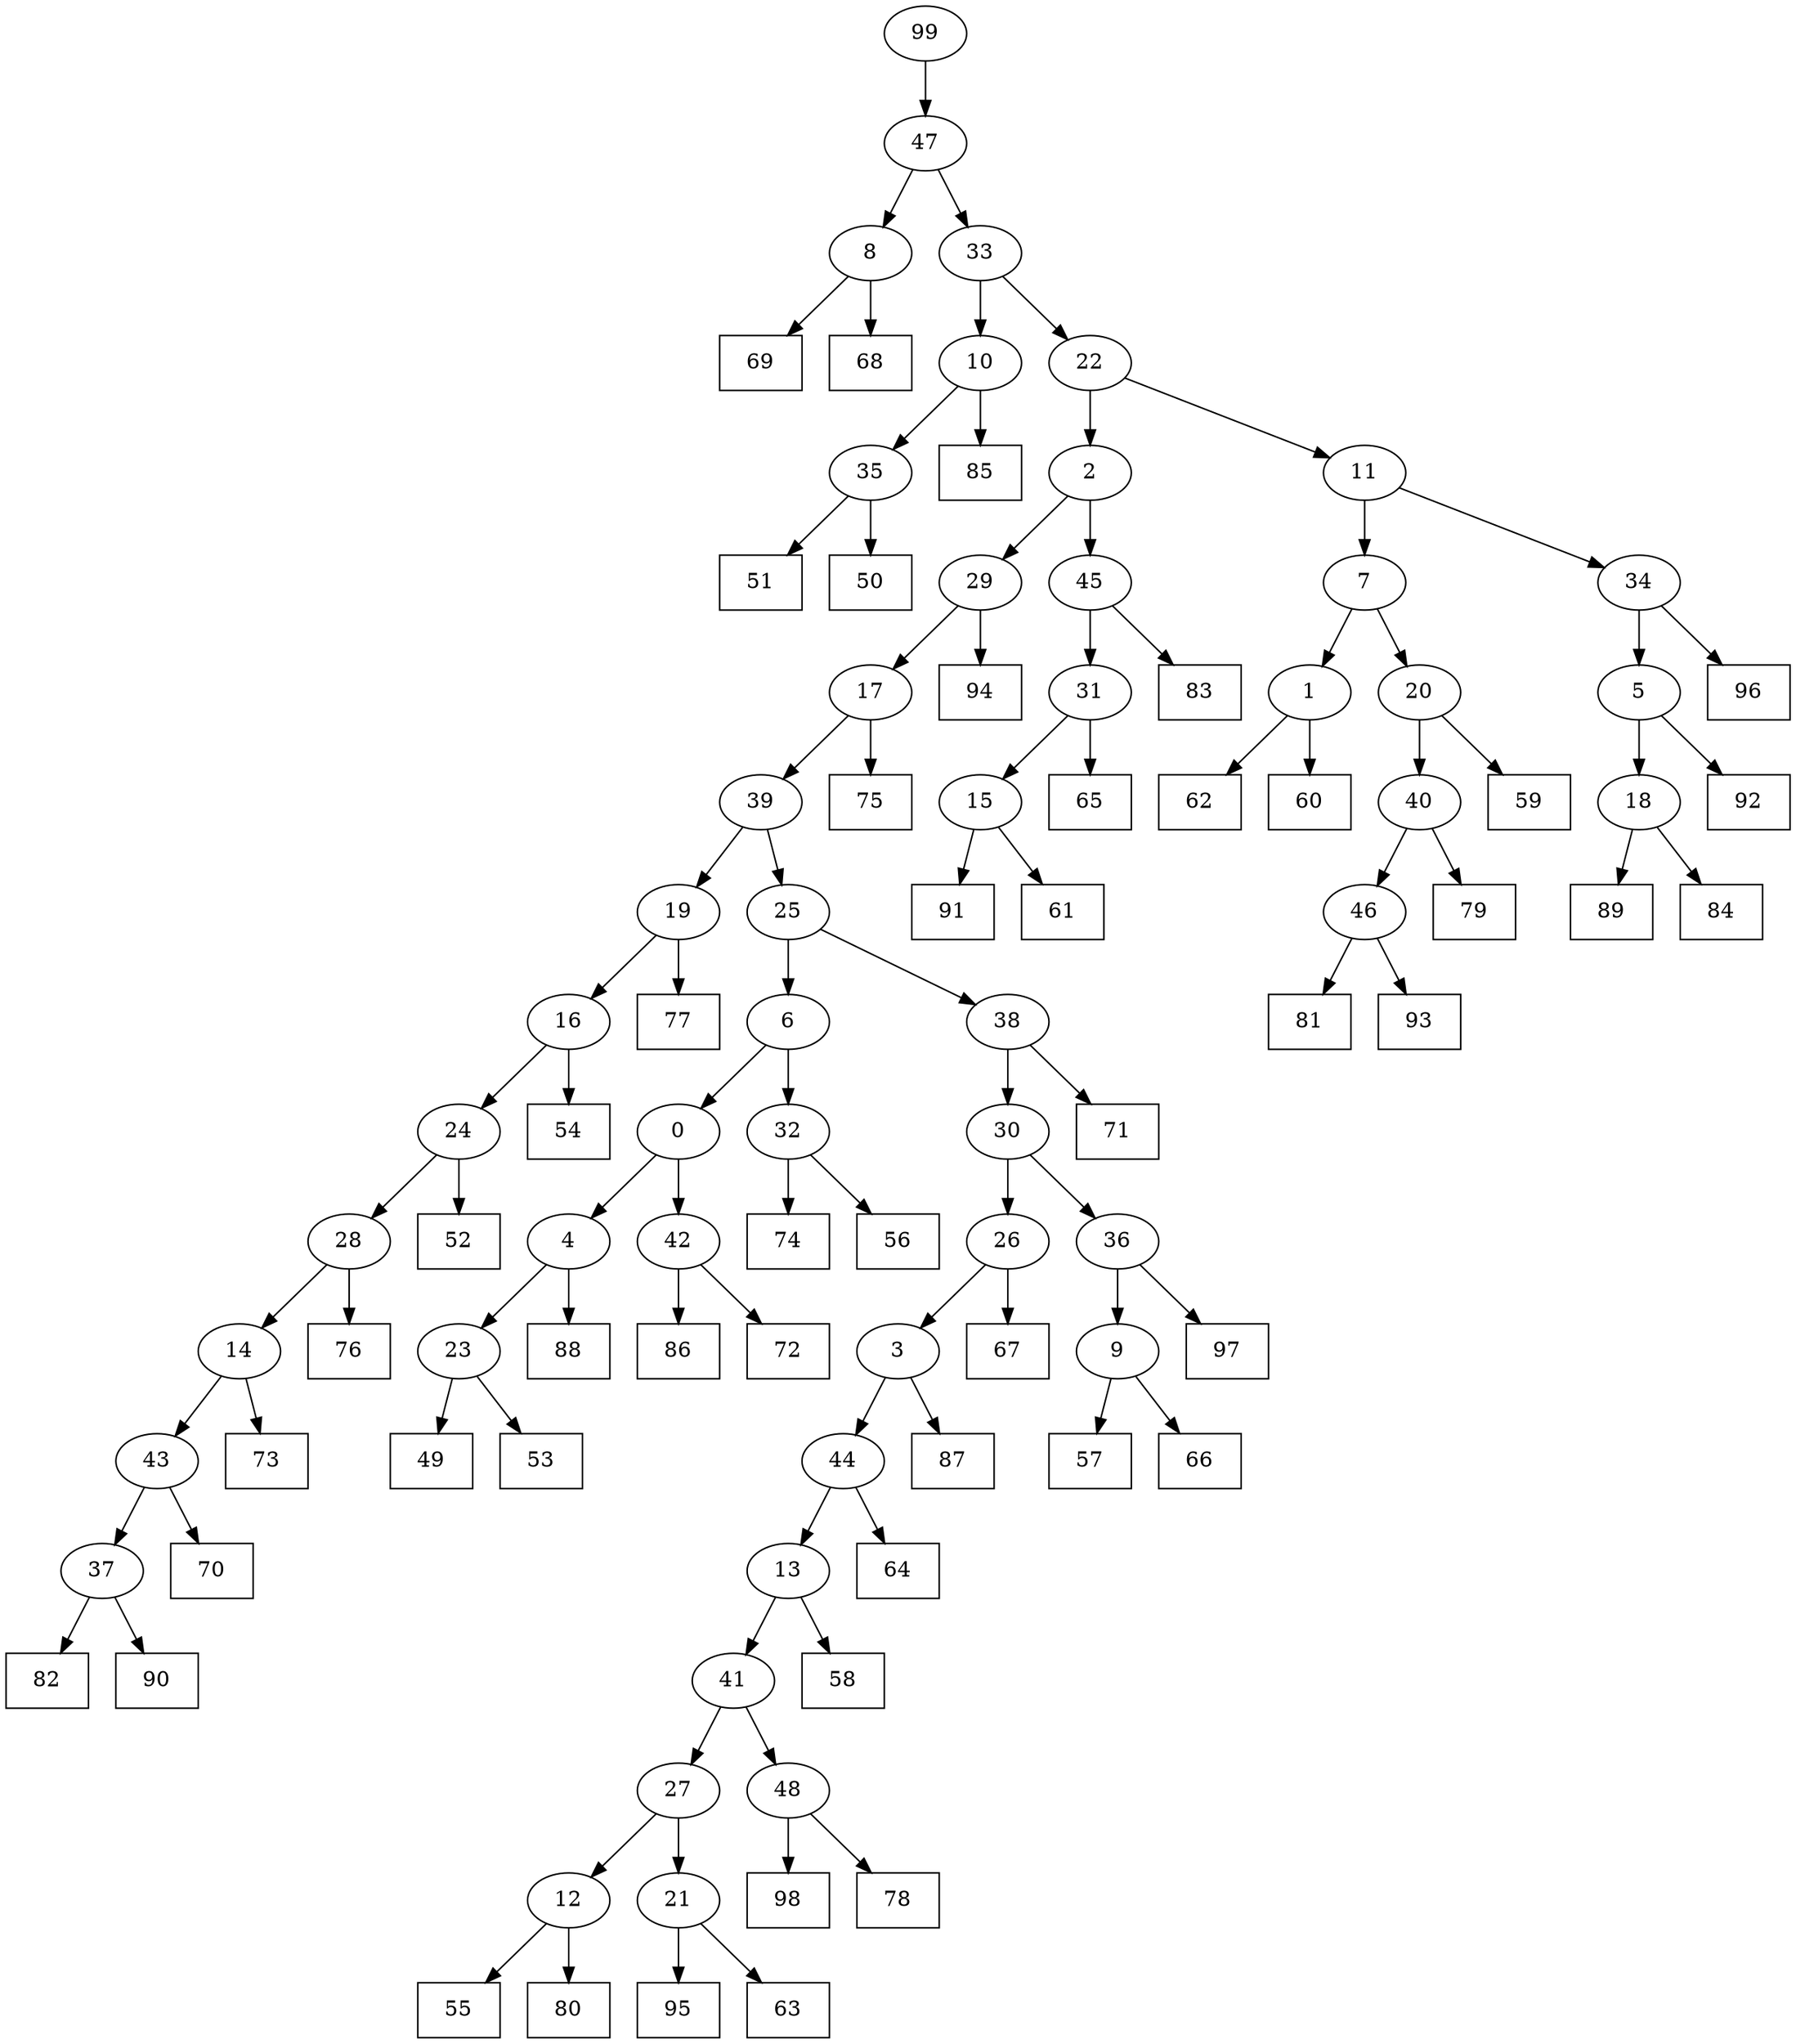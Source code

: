 digraph G {
0[label="0"];
1[label="1"];
2[label="2"];
3[label="3"];
4[label="4"];
5[label="5"];
6[label="6"];
7[label="7"];
8[label="8"];
9[label="9"];
10[label="10"];
11[label="11"];
12[label="12"];
13[label="13"];
14[label="14"];
15[label="15"];
16[label="16"];
17[label="17"];
18[label="18"];
19[label="19"];
20[label="20"];
21[label="21"];
22[label="22"];
23[label="23"];
24[label="24"];
25[label="25"];
26[label="26"];
27[label="27"];
28[label="28"];
29[label="29"];
30[label="30"];
31[label="31"];
32[label="32"];
33[label="33"];
34[label="34"];
35[label="35"];
36[label="36"];
37[label="37"];
38[label="38"];
39[label="39"];
40[label="40"];
41[label="41"];
42[label="42"];
43[label="43"];
44[label="44"];
45[label="45"];
46[label="46"];
47[label="47"];
48[label="48"];
49[shape=box,label="73"];
50[shape=box,label="58"];
51[shape=box,label="52"];
52[shape=box,label="57"];
53[shape=box,label="79"];
54[shape=box,label="71"];
55[shape=box,label="81"];
56[shape=box,label="51"];
57[shape=box,label="65"];
58[shape=box,label="98"];
59[shape=box,label="89"];
60[shape=box,label="62"];
61[shape=box,label="83"];
62[shape=box,label="69"];
63[shape=box,label="55"];
64[shape=box,label="67"];
65[shape=box,label="95"];
66[shape=box,label="50"];
67[shape=box,label="66"];
68[shape=box,label="93"];
69[shape=box,label="74"];
70[shape=box,label="87"];
71[shape=box,label="70"];
72[shape=box,label="49"];
73[shape=box,label="78"];
74[shape=box,label="76"];
75[shape=box,label="91"];
76[shape=box,label="53"];
77[shape=box,label="59"];
78[shape=box,label="61"];
79[shape=box,label="88"];
80[shape=box,label="56"];
81[shape=box,label="94"];
82[shape=box,label="97"];
83[shape=box,label="96"];
84[shape=box,label="68"];
85[shape=box,label="60"];
86[shape=box,label="84"];
87[shape=box,label="92"];
88[shape=box,label="85"];
89[shape=box,label="82"];
90[shape=box,label="77"];
91[shape=box,label="64"];
92[shape=box,label="86"];
93[shape=box,label="90"];
94[shape=box,label="63"];
95[shape=box,label="72"];
96[shape=box,label="80"];
97[shape=box,label="54"];
98[shape=box,label="75"];
99[label="99"];
34->83 ;
35->66 ;
19->90 ;
3->70 ;
9->52 ;
41->48 ;
48->58 ;
21->65 ;
5->87 ;
36->9 ;
9->67 ;
11->34 ;
48->73 ;
1->60 ;
26->3 ;
36->82 ;
40->53 ;
47->33 ;
15->75 ;
42->92 ;
13->50 ;
31->15 ;
38->54 ;
35->56 ;
33->22 ;
2->29 ;
23->72 ;
25->38 ;
28->74 ;
32->69 ;
12->96 ;
0->4 ;
23->76 ;
22->11 ;
20->40 ;
18->86 ;
39->19 ;
19->16 ;
45->61 ;
43->71 ;
14->43 ;
18->59 ;
46->68 ;
3->44 ;
44->91 ;
26->64 ;
32->80 ;
6->32 ;
7->1 ;
44->13 ;
13->41 ;
10->35 ;
1->85 ;
15->78 ;
8->84 ;
22->2 ;
33->10 ;
10->88 ;
40->46 ;
28->14 ;
14->49 ;
8->62 ;
99->47 ;
47->8 ;
4->23 ;
24->28 ;
41->27 ;
27->21 ;
30->26 ;
46->55 ;
38->30 ;
30->36 ;
21->94 ;
29->17 ;
17->98 ;
17->39 ;
34->5 ;
5->18 ;
16->24 ;
27->12 ;
12->63 ;
4->79 ;
7->20 ;
20->77 ;
31->57 ;
42->95 ;
37->93 ;
24->51 ;
2->45 ;
45->31 ;
29->81 ;
39->25 ;
25->6 ;
11->7 ;
6->0 ;
0->42 ;
16->97 ;
43->37 ;
37->89 ;
}
